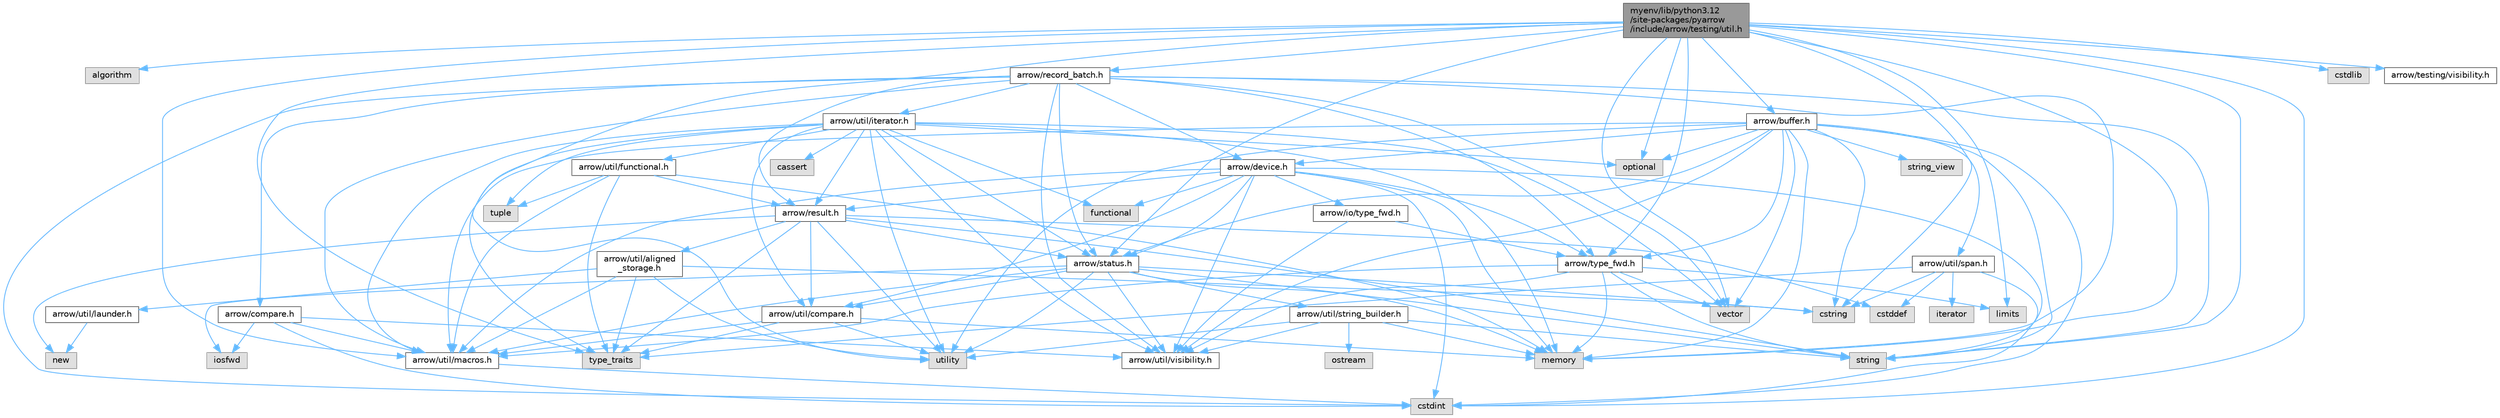 digraph "myenv/lib/python3.12/site-packages/pyarrow/include/arrow/testing/util.h"
{
 // LATEX_PDF_SIZE
  bgcolor="transparent";
  edge [fontname=Helvetica,fontsize=10,labelfontname=Helvetica,labelfontsize=10];
  node [fontname=Helvetica,fontsize=10,shape=box,height=0.2,width=0.4];
  Node1 [id="Node000001",label="myenv/lib/python3.12\l/site-packages/pyarrow\l/include/arrow/testing/util.h",height=0.2,width=0.4,color="gray40", fillcolor="grey60", style="filled", fontcolor="black",tooltip=" "];
  Node1 -> Node2 [id="edge1_Node000001_Node000002",color="steelblue1",style="solid",tooltip=" "];
  Node2 [id="Node000002",label="algorithm",height=0.2,width=0.4,color="grey60", fillcolor="#E0E0E0", style="filled",tooltip=" "];
  Node1 -> Node3 [id="edge2_Node000001_Node000003",color="steelblue1",style="solid",tooltip=" "];
  Node3 [id="Node000003",label="cstdint",height=0.2,width=0.4,color="grey60", fillcolor="#E0E0E0", style="filled",tooltip=" "];
  Node1 -> Node4 [id="edge3_Node000001_Node000004",color="steelblue1",style="solid",tooltip=" "];
  Node4 [id="Node000004",label="cstdlib",height=0.2,width=0.4,color="grey60", fillcolor="#E0E0E0", style="filled",tooltip=" "];
  Node1 -> Node5 [id="edge4_Node000001_Node000005",color="steelblue1",style="solid",tooltip=" "];
  Node5 [id="Node000005",label="cstring",height=0.2,width=0.4,color="grey60", fillcolor="#E0E0E0", style="filled",tooltip=" "];
  Node1 -> Node6 [id="edge5_Node000001_Node000006",color="steelblue1",style="solid",tooltip=" "];
  Node6 [id="Node000006",label="limits",height=0.2,width=0.4,color="grey60", fillcolor="#E0E0E0", style="filled",tooltip=" "];
  Node1 -> Node7 [id="edge6_Node000001_Node000007",color="steelblue1",style="solid",tooltip=" "];
  Node7 [id="Node000007",label="memory",height=0.2,width=0.4,color="grey60", fillcolor="#E0E0E0", style="filled",tooltip=" "];
  Node1 -> Node8 [id="edge7_Node000001_Node000008",color="steelblue1",style="solid",tooltip=" "];
  Node8 [id="Node000008",label="optional",height=0.2,width=0.4,color="grey60", fillcolor="#E0E0E0", style="filled",tooltip=" "];
  Node1 -> Node9 [id="edge8_Node000001_Node000009",color="steelblue1",style="solid",tooltip=" "];
  Node9 [id="Node000009",label="string",height=0.2,width=0.4,color="grey60", fillcolor="#E0E0E0", style="filled",tooltip=" "];
  Node1 -> Node10 [id="edge9_Node000001_Node000010",color="steelblue1",style="solid",tooltip=" "];
  Node10 [id="Node000010",label="type_traits",height=0.2,width=0.4,color="grey60", fillcolor="#E0E0E0", style="filled",tooltip=" "];
  Node1 -> Node11 [id="edge10_Node000001_Node000011",color="steelblue1",style="solid",tooltip=" "];
  Node11 [id="Node000011",label="utility",height=0.2,width=0.4,color="grey60", fillcolor="#E0E0E0", style="filled",tooltip=" "];
  Node1 -> Node12 [id="edge11_Node000001_Node000012",color="steelblue1",style="solid",tooltip=" "];
  Node12 [id="Node000012",label="vector",height=0.2,width=0.4,color="grey60", fillcolor="#E0E0E0", style="filled",tooltip=" "];
  Node1 -> Node13 [id="edge12_Node000001_Node000013",color="steelblue1",style="solid",tooltip=" "];
  Node13 [id="Node000013",label="arrow/buffer.h",height=0.2,width=0.4,color="grey40", fillcolor="white", style="filled",URL="$buffer_8h.html",tooltip=" "];
  Node13 -> Node3 [id="edge13_Node000013_Node000003",color="steelblue1",style="solid",tooltip=" "];
  Node13 -> Node5 [id="edge14_Node000013_Node000005",color="steelblue1",style="solid",tooltip=" "];
  Node13 -> Node7 [id="edge15_Node000013_Node000007",color="steelblue1",style="solid",tooltip=" "];
  Node13 -> Node8 [id="edge16_Node000013_Node000008",color="steelblue1",style="solid",tooltip=" "];
  Node13 -> Node9 [id="edge17_Node000013_Node000009",color="steelblue1",style="solid",tooltip=" "];
  Node13 -> Node14 [id="edge18_Node000013_Node000014",color="steelblue1",style="solid",tooltip=" "];
  Node14 [id="Node000014",label="string_view",height=0.2,width=0.4,color="grey60", fillcolor="#E0E0E0", style="filled",tooltip=" "];
  Node13 -> Node11 [id="edge19_Node000013_Node000011",color="steelblue1",style="solid",tooltip=" "];
  Node13 -> Node12 [id="edge20_Node000013_Node000012",color="steelblue1",style="solid",tooltip=" "];
  Node13 -> Node15 [id="edge21_Node000013_Node000015",color="steelblue1",style="solid",tooltip=" "];
  Node15 [id="Node000015",label="arrow/device.h",height=0.2,width=0.4,color="grey40", fillcolor="white", style="filled",URL="$device_8h.html",tooltip=" "];
  Node15 -> Node3 [id="edge22_Node000015_Node000003",color="steelblue1",style="solid",tooltip=" "];
  Node15 -> Node16 [id="edge23_Node000015_Node000016",color="steelblue1",style="solid",tooltip=" "];
  Node16 [id="Node000016",label="functional",height=0.2,width=0.4,color="grey60", fillcolor="#E0E0E0", style="filled",tooltip=" "];
  Node15 -> Node7 [id="edge24_Node000015_Node000007",color="steelblue1",style="solid",tooltip=" "];
  Node15 -> Node9 [id="edge25_Node000015_Node000009",color="steelblue1",style="solid",tooltip=" "];
  Node15 -> Node17 [id="edge26_Node000015_Node000017",color="steelblue1",style="solid",tooltip=" "];
  Node17 [id="Node000017",label="arrow/io/type_fwd.h",height=0.2,width=0.4,color="grey40", fillcolor="white", style="filled",URL="$arrow_2io_2type__fwd_8h.html",tooltip=" "];
  Node17 -> Node18 [id="edge27_Node000017_Node000018",color="steelblue1",style="solid",tooltip=" "];
  Node18 [id="Node000018",label="arrow/type_fwd.h",height=0.2,width=0.4,color="grey40", fillcolor="white", style="filled",URL="$arrow_2type__fwd_8h.html",tooltip=" "];
  Node18 -> Node6 [id="edge28_Node000018_Node000006",color="steelblue1",style="solid",tooltip=" "];
  Node18 -> Node7 [id="edge29_Node000018_Node000007",color="steelblue1",style="solid",tooltip=" "];
  Node18 -> Node9 [id="edge30_Node000018_Node000009",color="steelblue1",style="solid",tooltip=" "];
  Node18 -> Node12 [id="edge31_Node000018_Node000012",color="steelblue1",style="solid",tooltip=" "];
  Node18 -> Node19 [id="edge32_Node000018_Node000019",color="steelblue1",style="solid",tooltip=" "];
  Node19 [id="Node000019",label="arrow/util/macros.h",height=0.2,width=0.4,color="grey40", fillcolor="white", style="filled",URL="$macros_8h.html",tooltip=" "];
  Node19 -> Node3 [id="edge33_Node000019_Node000003",color="steelblue1",style="solid",tooltip=" "];
  Node18 -> Node20 [id="edge34_Node000018_Node000020",color="steelblue1",style="solid",tooltip=" "];
  Node20 [id="Node000020",label="arrow/util/visibility.h",height=0.2,width=0.4,color="grey40", fillcolor="white", style="filled",URL="$include_2arrow_2util_2visibility_8h.html",tooltip=" "];
  Node17 -> Node20 [id="edge35_Node000017_Node000020",color="steelblue1",style="solid",tooltip=" "];
  Node15 -> Node21 [id="edge36_Node000015_Node000021",color="steelblue1",style="solid",tooltip=" "];
  Node21 [id="Node000021",label="arrow/result.h",height=0.2,width=0.4,color="grey40", fillcolor="white", style="filled",URL="$result_8h.html",tooltip=" "];
  Node21 -> Node22 [id="edge37_Node000021_Node000022",color="steelblue1",style="solid",tooltip=" "];
  Node22 [id="Node000022",label="cstddef",height=0.2,width=0.4,color="grey60", fillcolor="#E0E0E0", style="filled",tooltip=" "];
  Node21 -> Node23 [id="edge38_Node000021_Node000023",color="steelblue1",style="solid",tooltip=" "];
  Node23 [id="Node000023",label="new",height=0.2,width=0.4,color="grey60", fillcolor="#E0E0E0", style="filled",tooltip=" "];
  Node21 -> Node9 [id="edge39_Node000021_Node000009",color="steelblue1",style="solid",tooltip=" "];
  Node21 -> Node10 [id="edge40_Node000021_Node000010",color="steelblue1",style="solid",tooltip=" "];
  Node21 -> Node11 [id="edge41_Node000021_Node000011",color="steelblue1",style="solid",tooltip=" "];
  Node21 -> Node24 [id="edge42_Node000021_Node000024",color="steelblue1",style="solid",tooltip=" "];
  Node24 [id="Node000024",label="arrow/status.h",height=0.2,width=0.4,color="grey40", fillcolor="white", style="filled",URL="$status_8h.html",tooltip=" "];
  Node24 -> Node5 [id="edge43_Node000024_Node000005",color="steelblue1",style="solid",tooltip=" "];
  Node24 -> Node25 [id="edge44_Node000024_Node000025",color="steelblue1",style="solid",tooltip=" "];
  Node25 [id="Node000025",label="iosfwd",height=0.2,width=0.4,color="grey60", fillcolor="#E0E0E0", style="filled",tooltip=" "];
  Node24 -> Node7 [id="edge45_Node000024_Node000007",color="steelblue1",style="solid",tooltip=" "];
  Node24 -> Node9 [id="edge46_Node000024_Node000009",color="steelblue1",style="solid",tooltip=" "];
  Node24 -> Node11 [id="edge47_Node000024_Node000011",color="steelblue1",style="solid",tooltip=" "];
  Node24 -> Node26 [id="edge48_Node000024_Node000026",color="steelblue1",style="solid",tooltip=" "];
  Node26 [id="Node000026",label="arrow/util/compare.h",height=0.2,width=0.4,color="grey40", fillcolor="white", style="filled",URL="$util_2compare_8h.html",tooltip=" "];
  Node26 -> Node7 [id="edge49_Node000026_Node000007",color="steelblue1",style="solid",tooltip=" "];
  Node26 -> Node10 [id="edge50_Node000026_Node000010",color="steelblue1",style="solid",tooltip=" "];
  Node26 -> Node11 [id="edge51_Node000026_Node000011",color="steelblue1",style="solid",tooltip=" "];
  Node26 -> Node19 [id="edge52_Node000026_Node000019",color="steelblue1",style="solid",tooltip=" "];
  Node24 -> Node19 [id="edge53_Node000024_Node000019",color="steelblue1",style="solid",tooltip=" "];
  Node24 -> Node27 [id="edge54_Node000024_Node000027",color="steelblue1",style="solid",tooltip=" "];
  Node27 [id="Node000027",label="arrow/util/string_builder.h",height=0.2,width=0.4,color="grey40", fillcolor="white", style="filled",URL="$string__builder_8h.html",tooltip=" "];
  Node27 -> Node7 [id="edge55_Node000027_Node000007",color="steelblue1",style="solid",tooltip=" "];
  Node27 -> Node28 [id="edge56_Node000027_Node000028",color="steelblue1",style="solid",tooltip=" "];
  Node28 [id="Node000028",label="ostream",height=0.2,width=0.4,color="grey60", fillcolor="#E0E0E0", style="filled",tooltip=" "];
  Node27 -> Node9 [id="edge57_Node000027_Node000009",color="steelblue1",style="solid",tooltip=" "];
  Node27 -> Node11 [id="edge58_Node000027_Node000011",color="steelblue1",style="solid",tooltip=" "];
  Node27 -> Node20 [id="edge59_Node000027_Node000020",color="steelblue1",style="solid",tooltip=" "];
  Node24 -> Node20 [id="edge60_Node000024_Node000020",color="steelblue1",style="solid",tooltip=" "];
  Node21 -> Node29 [id="edge61_Node000021_Node000029",color="steelblue1",style="solid",tooltip=" "];
  Node29 [id="Node000029",label="arrow/util/aligned\l_storage.h",height=0.2,width=0.4,color="grey40", fillcolor="white", style="filled",URL="$aligned__storage_8h.html",tooltip=" "];
  Node29 -> Node5 [id="edge62_Node000029_Node000005",color="steelblue1",style="solid",tooltip=" "];
  Node29 -> Node10 [id="edge63_Node000029_Node000010",color="steelblue1",style="solid",tooltip=" "];
  Node29 -> Node11 [id="edge64_Node000029_Node000011",color="steelblue1",style="solid",tooltip=" "];
  Node29 -> Node30 [id="edge65_Node000029_Node000030",color="steelblue1",style="solid",tooltip=" "];
  Node30 [id="Node000030",label="arrow/util/launder.h",height=0.2,width=0.4,color="grey40", fillcolor="white", style="filled",URL="$launder_8h.html",tooltip=" "];
  Node30 -> Node23 [id="edge66_Node000030_Node000023",color="steelblue1",style="solid",tooltip=" "];
  Node29 -> Node19 [id="edge67_Node000029_Node000019",color="steelblue1",style="solid",tooltip=" "];
  Node21 -> Node26 [id="edge68_Node000021_Node000026",color="steelblue1",style="solid",tooltip=" "];
  Node15 -> Node24 [id="edge69_Node000015_Node000024",color="steelblue1",style="solid",tooltip=" "];
  Node15 -> Node18 [id="edge70_Node000015_Node000018",color="steelblue1",style="solid",tooltip=" "];
  Node15 -> Node26 [id="edge71_Node000015_Node000026",color="steelblue1",style="solid",tooltip=" "];
  Node15 -> Node19 [id="edge72_Node000015_Node000019",color="steelblue1",style="solid",tooltip=" "];
  Node15 -> Node20 [id="edge73_Node000015_Node000020",color="steelblue1",style="solid",tooltip=" "];
  Node13 -> Node24 [id="edge74_Node000013_Node000024",color="steelblue1",style="solid",tooltip=" "];
  Node13 -> Node18 [id="edge75_Node000013_Node000018",color="steelblue1",style="solid",tooltip=" "];
  Node13 -> Node19 [id="edge76_Node000013_Node000019",color="steelblue1",style="solid",tooltip=" "];
  Node13 -> Node31 [id="edge77_Node000013_Node000031",color="steelblue1",style="solid",tooltip=" "];
  Node31 [id="Node000031",label="arrow/util/span.h",height=0.2,width=0.4,color="grey40", fillcolor="white", style="filled",URL="$span_8h.html",tooltip=" "];
  Node31 -> Node22 [id="edge78_Node000031_Node000022",color="steelblue1",style="solid",tooltip=" "];
  Node31 -> Node3 [id="edge79_Node000031_Node000003",color="steelblue1",style="solid",tooltip=" "];
  Node31 -> Node5 [id="edge80_Node000031_Node000005",color="steelblue1",style="solid",tooltip=" "];
  Node31 -> Node32 [id="edge81_Node000031_Node000032",color="steelblue1",style="solid",tooltip=" "];
  Node32 [id="Node000032",label="iterator",height=0.2,width=0.4,color="grey60", fillcolor="#E0E0E0", style="filled",tooltip=" "];
  Node31 -> Node10 [id="edge82_Node000031_Node000010",color="steelblue1",style="solid",tooltip=" "];
  Node13 -> Node20 [id="edge83_Node000013_Node000020",color="steelblue1",style="solid",tooltip=" "];
  Node1 -> Node33 [id="edge84_Node000001_Node000033",color="steelblue1",style="solid",tooltip=" "];
  Node33 [id="Node000033",label="arrow/record_batch.h",height=0.2,width=0.4,color="grey40", fillcolor="white", style="filled",URL="$record__batch_8h.html",tooltip=" "];
  Node33 -> Node3 [id="edge85_Node000033_Node000003",color="steelblue1",style="solid",tooltip=" "];
  Node33 -> Node7 [id="edge86_Node000033_Node000007",color="steelblue1",style="solid",tooltip=" "];
  Node33 -> Node9 [id="edge87_Node000033_Node000009",color="steelblue1",style="solid",tooltip=" "];
  Node33 -> Node12 [id="edge88_Node000033_Node000012",color="steelblue1",style="solid",tooltip=" "];
  Node33 -> Node34 [id="edge89_Node000033_Node000034",color="steelblue1",style="solid",tooltip=" "];
  Node34 [id="Node000034",label="arrow/compare.h",height=0.2,width=0.4,color="grey40", fillcolor="white", style="filled",URL="$compare_8h.html",tooltip=" "];
  Node34 -> Node3 [id="edge90_Node000034_Node000003",color="steelblue1",style="solid",tooltip=" "];
  Node34 -> Node25 [id="edge91_Node000034_Node000025",color="steelblue1",style="solid",tooltip=" "];
  Node34 -> Node19 [id="edge92_Node000034_Node000019",color="steelblue1",style="solid",tooltip=" "];
  Node34 -> Node20 [id="edge93_Node000034_Node000020",color="steelblue1",style="solid",tooltip=" "];
  Node33 -> Node15 [id="edge94_Node000033_Node000015",color="steelblue1",style="solid",tooltip=" "];
  Node33 -> Node21 [id="edge95_Node000033_Node000021",color="steelblue1",style="solid",tooltip=" "];
  Node33 -> Node24 [id="edge96_Node000033_Node000024",color="steelblue1",style="solid",tooltip=" "];
  Node33 -> Node18 [id="edge97_Node000033_Node000018",color="steelblue1",style="solid",tooltip=" "];
  Node33 -> Node35 [id="edge98_Node000033_Node000035",color="steelblue1",style="solid",tooltip=" "];
  Node35 [id="Node000035",label="arrow/util/iterator.h",height=0.2,width=0.4,color="grey40", fillcolor="white", style="filled",URL="$iterator_8h.html",tooltip=" "];
  Node35 -> Node36 [id="edge99_Node000035_Node000036",color="steelblue1",style="solid",tooltip=" "];
  Node36 [id="Node000036",label="cassert",height=0.2,width=0.4,color="grey60", fillcolor="#E0E0E0", style="filled",tooltip=" "];
  Node35 -> Node16 [id="edge100_Node000035_Node000016",color="steelblue1",style="solid",tooltip=" "];
  Node35 -> Node7 [id="edge101_Node000035_Node000007",color="steelblue1",style="solid",tooltip=" "];
  Node35 -> Node8 [id="edge102_Node000035_Node000008",color="steelblue1",style="solid",tooltip=" "];
  Node35 -> Node37 [id="edge103_Node000035_Node000037",color="steelblue1",style="solid",tooltip=" "];
  Node37 [id="Node000037",label="tuple",height=0.2,width=0.4,color="grey60", fillcolor="#E0E0E0", style="filled",tooltip=" "];
  Node35 -> Node10 [id="edge104_Node000035_Node000010",color="steelblue1",style="solid",tooltip=" "];
  Node35 -> Node11 [id="edge105_Node000035_Node000011",color="steelblue1",style="solid",tooltip=" "];
  Node35 -> Node12 [id="edge106_Node000035_Node000012",color="steelblue1",style="solid",tooltip=" "];
  Node35 -> Node21 [id="edge107_Node000035_Node000021",color="steelblue1",style="solid",tooltip=" "];
  Node35 -> Node24 [id="edge108_Node000035_Node000024",color="steelblue1",style="solid",tooltip=" "];
  Node35 -> Node26 [id="edge109_Node000035_Node000026",color="steelblue1",style="solid",tooltip=" "];
  Node35 -> Node38 [id="edge110_Node000035_Node000038",color="steelblue1",style="solid",tooltip=" "];
  Node38 [id="Node000038",label="arrow/util/functional.h",height=0.2,width=0.4,color="grey40", fillcolor="white", style="filled",URL="$functional_8h.html",tooltip=" "];
  Node38 -> Node7 [id="edge111_Node000038_Node000007",color="steelblue1",style="solid",tooltip=" "];
  Node38 -> Node37 [id="edge112_Node000038_Node000037",color="steelblue1",style="solid",tooltip=" "];
  Node38 -> Node10 [id="edge113_Node000038_Node000010",color="steelblue1",style="solid",tooltip=" "];
  Node38 -> Node21 [id="edge114_Node000038_Node000021",color="steelblue1",style="solid",tooltip=" "];
  Node38 -> Node19 [id="edge115_Node000038_Node000019",color="steelblue1",style="solid",tooltip=" "];
  Node35 -> Node19 [id="edge116_Node000035_Node000019",color="steelblue1",style="solid",tooltip=" "];
  Node35 -> Node20 [id="edge117_Node000035_Node000020",color="steelblue1",style="solid",tooltip=" "];
  Node33 -> Node19 [id="edge118_Node000033_Node000019",color="steelblue1",style="solid",tooltip=" "];
  Node33 -> Node20 [id="edge119_Node000033_Node000020",color="steelblue1",style="solid",tooltip=" "];
  Node1 -> Node24 [id="edge120_Node000001_Node000024",color="steelblue1",style="solid",tooltip=" "];
  Node1 -> Node39 [id="edge121_Node000001_Node000039",color="steelblue1",style="solid",tooltip=" "];
  Node39 [id="Node000039",label="arrow/testing/visibility.h",height=0.2,width=0.4,color="grey40", fillcolor="white", style="filled",URL="$include_2arrow_2testing_2visibility_8h.html",tooltip=" "];
  Node1 -> Node18 [id="edge122_Node000001_Node000018",color="steelblue1",style="solid",tooltip=" "];
  Node1 -> Node19 [id="edge123_Node000001_Node000019",color="steelblue1",style="solid",tooltip=" "];
}
